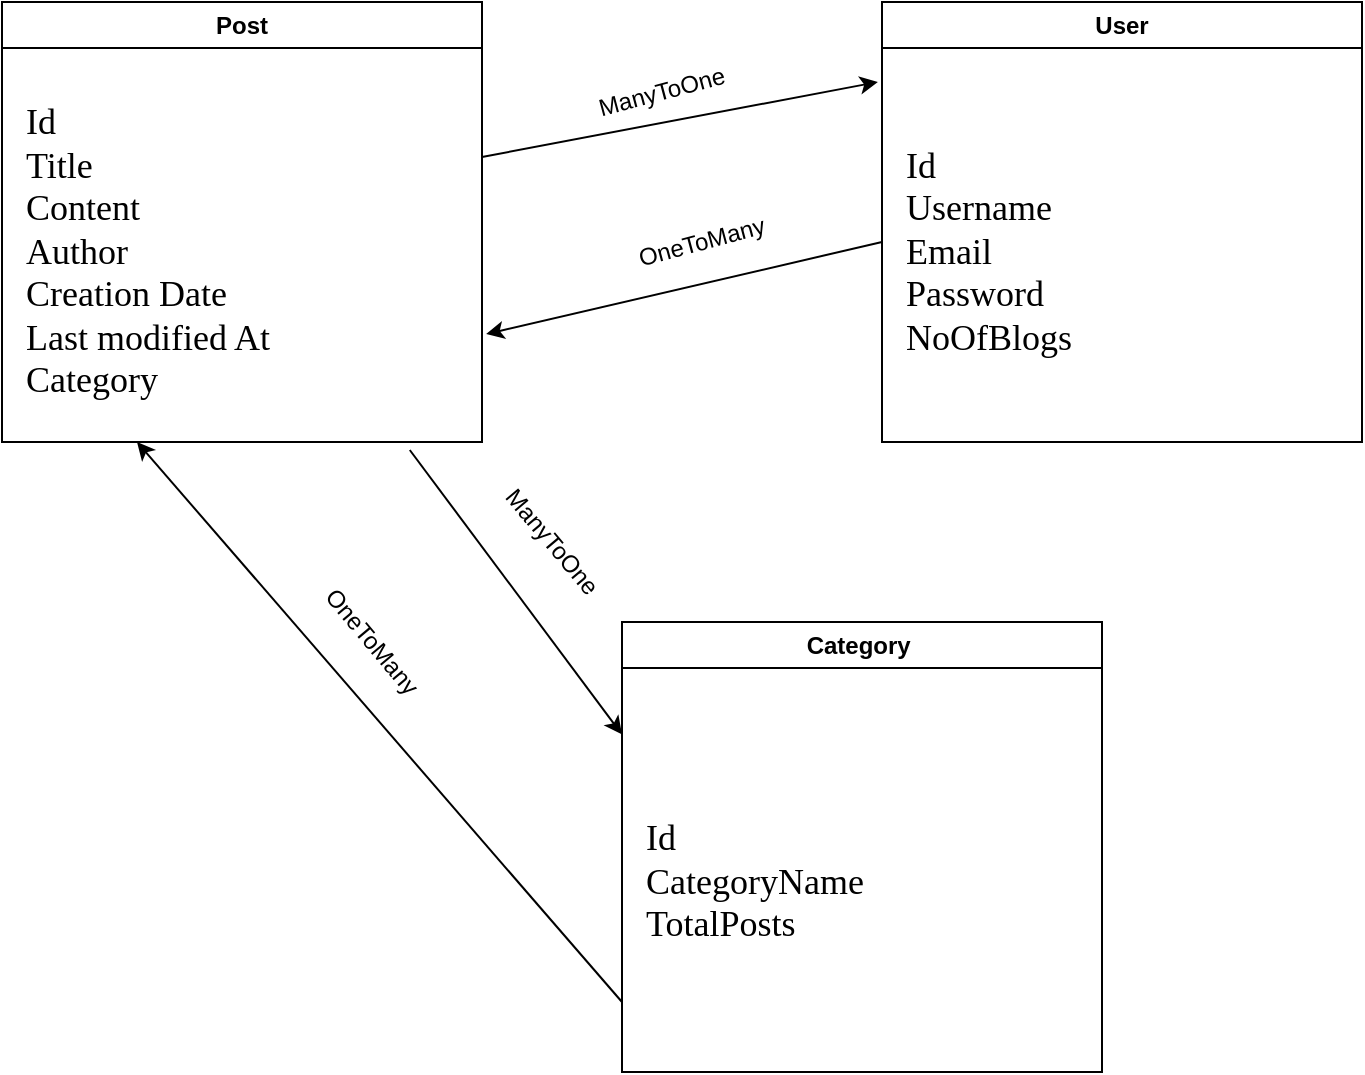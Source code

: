 <mxfile version="21.5.2" type="device">
  <diagram name="Page-1" id="m3JIfUO2ny1VRWgEYZOx">
    <mxGraphModel dx="1306" dy="868" grid="1" gridSize="10" guides="1" tooltips="1" connect="1" arrows="1" fold="1" page="1" pageScale="1" pageWidth="827" pageHeight="1169" math="0" shadow="0">
      <root>
        <mxCell id="0" />
        <mxCell id="1" parent="0" />
        <mxCell id="rQdOLFchEENQHexaiZi8-2" value="Post" style="swimlane;whiteSpace=wrap;html=1;" parent="1" vertex="1">
          <mxGeometry x="50" y="80" width="240" height="220" as="geometry" />
        </mxCell>
        <mxCell id="rQdOLFchEENQHexaiZi8-5" value="&lt;div style=&quot;&quot;&gt;&lt;font face=&quot;Times New Roman&quot;&gt;&lt;span style=&quot;font-size: 18px;&quot;&gt;Id&lt;/span&gt;&lt;/font&gt;&lt;/div&gt;&lt;div style=&quot;&quot;&gt;&lt;font face=&quot;Times New Roman&quot;&gt;&lt;span style=&quot;font-size: 18px;&quot;&gt;Title&amp;nbsp;&lt;/span&gt;&lt;/font&gt;&lt;/div&gt;&lt;div style=&quot;&quot;&gt;&lt;font face=&quot;Times New Roman&quot;&gt;&lt;span style=&quot;font-size: 18px;&quot;&gt;Content&lt;/span&gt;&lt;/font&gt;&lt;/div&gt;&lt;div style=&quot;&quot;&gt;&lt;font face=&quot;Times New Roman&quot;&gt;&lt;span style=&quot;font-size: 18px;&quot;&gt;Author&lt;/span&gt;&lt;/font&gt;&lt;/div&gt;&lt;div style=&quot;&quot;&gt;&lt;font face=&quot;Times New Roman&quot;&gt;&lt;span style=&quot;font-size: 18px;&quot;&gt;Creation Date&lt;/span&gt;&lt;/font&gt;&lt;/div&gt;&lt;div style=&quot;&quot;&gt;&lt;font face=&quot;Times New Roman&quot;&gt;&lt;span style=&quot;font-size: 18px;&quot;&gt;Last modified At&lt;/span&gt;&lt;/font&gt;&lt;/div&gt;&lt;div style=&quot;&quot;&gt;&lt;font face=&quot;Times New Roman&quot;&gt;&lt;span style=&quot;font-size: 18px;&quot;&gt;Category&lt;/span&gt;&lt;/font&gt;&lt;/div&gt;" style="text;html=1;strokeColor=none;fillColor=none;align=left;verticalAlign=middle;whiteSpace=wrap;rounded=0;" parent="rQdOLFchEENQHexaiZi8-2" vertex="1">
          <mxGeometry x="10" y="30" width="230" height="190" as="geometry" />
        </mxCell>
        <mxCell id="rQdOLFchEENQHexaiZi8-6" value="User&lt;br&gt;" style="swimlane;whiteSpace=wrap;html=1;" parent="1" vertex="1">
          <mxGeometry x="490" y="80" width="240" height="220" as="geometry" />
        </mxCell>
        <mxCell id="rQdOLFchEENQHexaiZi8-11" value="&lt;div style=&quot;&quot;&gt;&lt;font face=&quot;Times New Roman&quot;&gt;&lt;span style=&quot;font-size: 18px;&quot;&gt;Id&lt;/span&gt;&lt;/font&gt;&lt;/div&gt;&lt;div style=&quot;&quot;&gt;&lt;font face=&quot;Times New Roman&quot;&gt;&lt;span style=&quot;font-size: 18px;&quot;&gt;Username&lt;/span&gt;&lt;/font&gt;&lt;/div&gt;&lt;div style=&quot;&quot;&gt;&lt;font face=&quot;Times New Roman&quot;&gt;&lt;span style=&quot;font-size: 18px;&quot;&gt;Email&lt;/span&gt;&lt;/font&gt;&lt;/div&gt;&lt;div style=&quot;&quot;&gt;&lt;font face=&quot;Times New Roman&quot;&gt;&lt;span style=&quot;font-size: 18px;&quot;&gt;Password&lt;br&gt;NoOfBlogs&lt;/span&gt;&lt;/font&gt;&lt;/div&gt;" style="text;html=1;strokeColor=none;fillColor=none;align=left;verticalAlign=middle;whiteSpace=wrap;rounded=0;" parent="rQdOLFchEENQHexaiZi8-6" vertex="1">
          <mxGeometry x="10" y="30" width="230" height="190" as="geometry" />
        </mxCell>
        <mxCell id="rQdOLFchEENQHexaiZi8-8" value="Category&amp;nbsp;" style="swimlane;whiteSpace=wrap;html=1;" parent="1" vertex="1">
          <mxGeometry x="360" y="390" width="240" height="225" as="geometry" />
        </mxCell>
        <mxCell id="rQdOLFchEENQHexaiZi8-12" value="&lt;div style=&quot;&quot;&gt;&lt;font face=&quot;Times New Roman&quot;&gt;&lt;span style=&quot;font-size: 18px;&quot;&gt;Id&lt;/span&gt;&lt;/font&gt;&lt;/div&gt;&lt;div style=&quot;&quot;&gt;&lt;font face=&quot;Times New Roman&quot;&gt;&lt;span style=&quot;font-size: 18px;&quot;&gt;CategoryName&lt;/span&gt;&lt;/font&gt;&lt;/div&gt;&lt;div style=&quot;&quot;&gt;&lt;font face=&quot;Times New Roman&quot;&gt;&lt;span style=&quot;font-size: 18px;&quot;&gt;TotalPosts&lt;/span&gt;&lt;/font&gt;&lt;/div&gt;" style="text;html=1;strokeColor=none;fillColor=none;align=left;verticalAlign=middle;whiteSpace=wrap;rounded=0;" parent="rQdOLFchEENQHexaiZi8-8" vertex="1">
          <mxGeometry x="10" y="35" width="230" height="190" as="geometry" />
        </mxCell>
        <mxCell id="rQdOLFchEENQHexaiZi8-13" value="" style="endArrow=classic;html=1;rounded=0;exitX=1;exitY=0.25;exitDx=0;exitDy=0;" parent="1" source="rQdOLFchEENQHexaiZi8-5" edge="1">
          <mxGeometry width="50" height="50" relative="1" as="geometry">
            <mxPoint x="290.0" y="139.07" as="sourcePoint" />
            <mxPoint x="487.93" y="120" as="targetPoint" />
          </mxGeometry>
        </mxCell>
        <mxCell id="rQdOLFchEENQHexaiZi8-14" value="" style="endArrow=classic;html=1;rounded=0;exitX=0.843;exitY=1.021;exitDx=0;exitDy=0;exitPerimeter=0;entryX=0;entryY=0.25;entryDx=0;entryDy=0;" parent="1" source="rQdOLFchEENQHexaiZi8-5" target="rQdOLFchEENQHexaiZi8-8" edge="1">
          <mxGeometry width="50" height="50" relative="1" as="geometry">
            <mxPoint x="390" y="470" as="sourcePoint" />
            <mxPoint x="290" y="500" as="targetPoint" />
          </mxGeometry>
        </mxCell>
        <mxCell id="laitv9fc0pYp_mADhUol-1" value="ManyToOne" style="text;html=1;strokeColor=none;fillColor=none;align=center;verticalAlign=middle;whiteSpace=wrap;rounded=0;rotation=-15;" vertex="1" parent="1">
          <mxGeometry x="330" y="110" width="100" height="30" as="geometry" />
        </mxCell>
        <mxCell id="laitv9fc0pYp_mADhUol-3" value="" style="endArrow=classic;html=1;rounded=0;entryX=1.009;entryY=0.716;entryDx=0;entryDy=0;entryPerimeter=0;" edge="1" parent="1" target="rQdOLFchEENQHexaiZi8-5">
          <mxGeometry width="50" height="50" relative="1" as="geometry">
            <mxPoint x="490" y="200" as="sourcePoint" />
            <mxPoint x="487.93" y="320" as="targetPoint" />
          </mxGeometry>
        </mxCell>
        <mxCell id="laitv9fc0pYp_mADhUol-4" value="OneToMany" style="text;html=1;strokeColor=none;fillColor=none;align=center;verticalAlign=middle;whiteSpace=wrap;rounded=0;rotation=-15;" vertex="1" parent="1">
          <mxGeometry x="330" y="180" width="140" height="40" as="geometry" />
        </mxCell>
        <mxCell id="laitv9fc0pYp_mADhUol-6" value="" style="endArrow=classic;html=1;rounded=0;entryX=0.25;entryY=1;entryDx=0;entryDy=0;" edge="1" parent="1" target="rQdOLFchEENQHexaiZi8-5">
          <mxGeometry width="50" height="50" relative="1" as="geometry">
            <mxPoint x="360" y="580" as="sourcePoint" />
            <mxPoint x="130" y="340" as="targetPoint" />
          </mxGeometry>
        </mxCell>
        <mxCell id="laitv9fc0pYp_mADhUol-7" value="ManyToOne" style="text;html=1;strokeColor=none;fillColor=none;align=center;verticalAlign=middle;whiteSpace=wrap;rounded=0;rotation=50;" vertex="1" parent="1">
          <mxGeometry x="270" y="330" width="110" height="40" as="geometry" />
        </mxCell>
        <mxCell id="laitv9fc0pYp_mADhUol-10" value="OneToMany" style="text;html=1;strokeColor=none;fillColor=none;align=center;verticalAlign=middle;whiteSpace=wrap;rounded=0;rotation=50;" vertex="1" parent="1">
          <mxGeometry x="180" y="380" width="110" height="40" as="geometry" />
        </mxCell>
      </root>
    </mxGraphModel>
  </diagram>
</mxfile>
